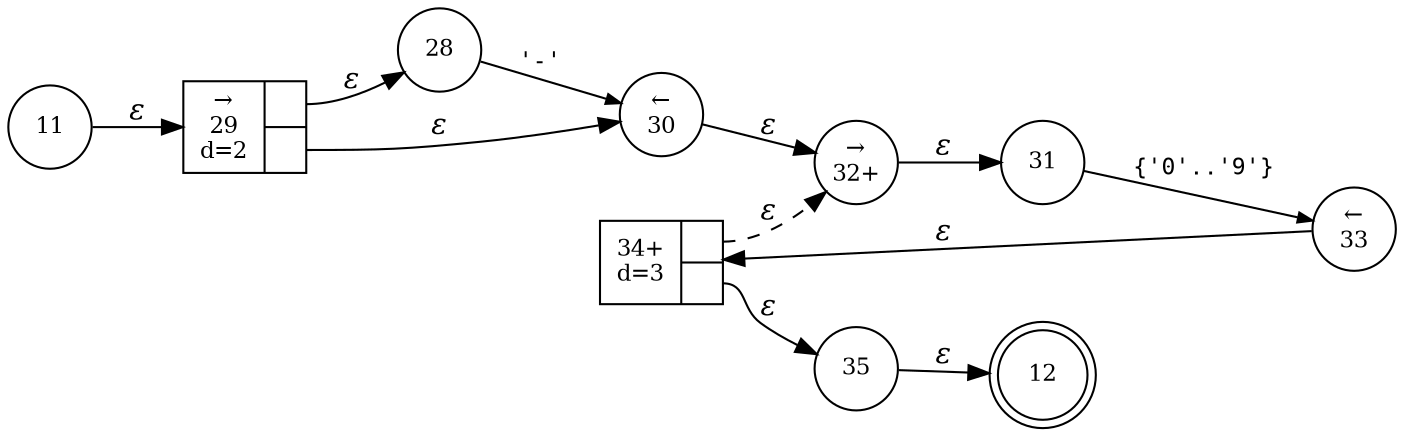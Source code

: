 digraph ATN {
rankdir=LR;
s12[fontsize=11, label="12", shape=doublecircle, fixedsize=true, width=.6];
s32[fontsize=11,label="&rarr;\n32+", shape=circle, fixedsize=true, width=.55, peripheries=1];
s33[fontsize=11,label="&larr;\n33", shape=circle, fixedsize=true, width=.55, peripheries=1];
s34[fontsize=11,label="{34+\nd=3|{<p0>|<p1>}}", shape=record, fixedsize=false, peripheries=1];
s35[fontsize=11,label="35", shape=circle, fixedsize=true, width=.55, peripheries=1];
s11[fontsize=11,label="11", shape=circle, fixedsize=true, width=.55, peripheries=1];
s28[fontsize=11,label="28", shape=circle, fixedsize=true, width=.55, peripheries=1];
s29[fontsize=11,label="{&rarr;\n29\nd=2|{<p0>|<p1>}}", shape=record, fixedsize=false, peripheries=1];
s30[fontsize=11,label="&larr;\n30", shape=circle, fixedsize=true, width=.55, peripheries=1];
s31[fontsize=11,label="31", shape=circle, fixedsize=true, width=.55, peripheries=1];
s11 -> s29 [fontname="Times-Italic", label="&epsilon;"];
s29:p0 -> s28 [fontname="Times-Italic", label="&epsilon;"];
s29:p1 -> s30 [fontname="Times-Italic", label="&epsilon;"];
s28 -> s30 [fontsize=11, fontname="Courier", arrowsize=.7, label = "'-'", arrowhead = normal];
s30 -> s32 [fontname="Times-Italic", label="&epsilon;"];
s32 -> s31 [fontname="Times-Italic", label="&epsilon;"];
s31 -> s33 [fontsize=11, fontname="Courier", arrowsize=.7, label = "{'0'..'9'}", arrowhead = normal];
s33 -> s34 [fontname="Times-Italic", label="&epsilon;"];
s34:p0 -> s32 [fontname="Times-Italic", label="&epsilon;", style="dashed"];
s34:p1 -> s35 [fontname="Times-Italic", label="&epsilon;"];
s35 -> s12 [fontname="Times-Italic", label="&epsilon;"];
}